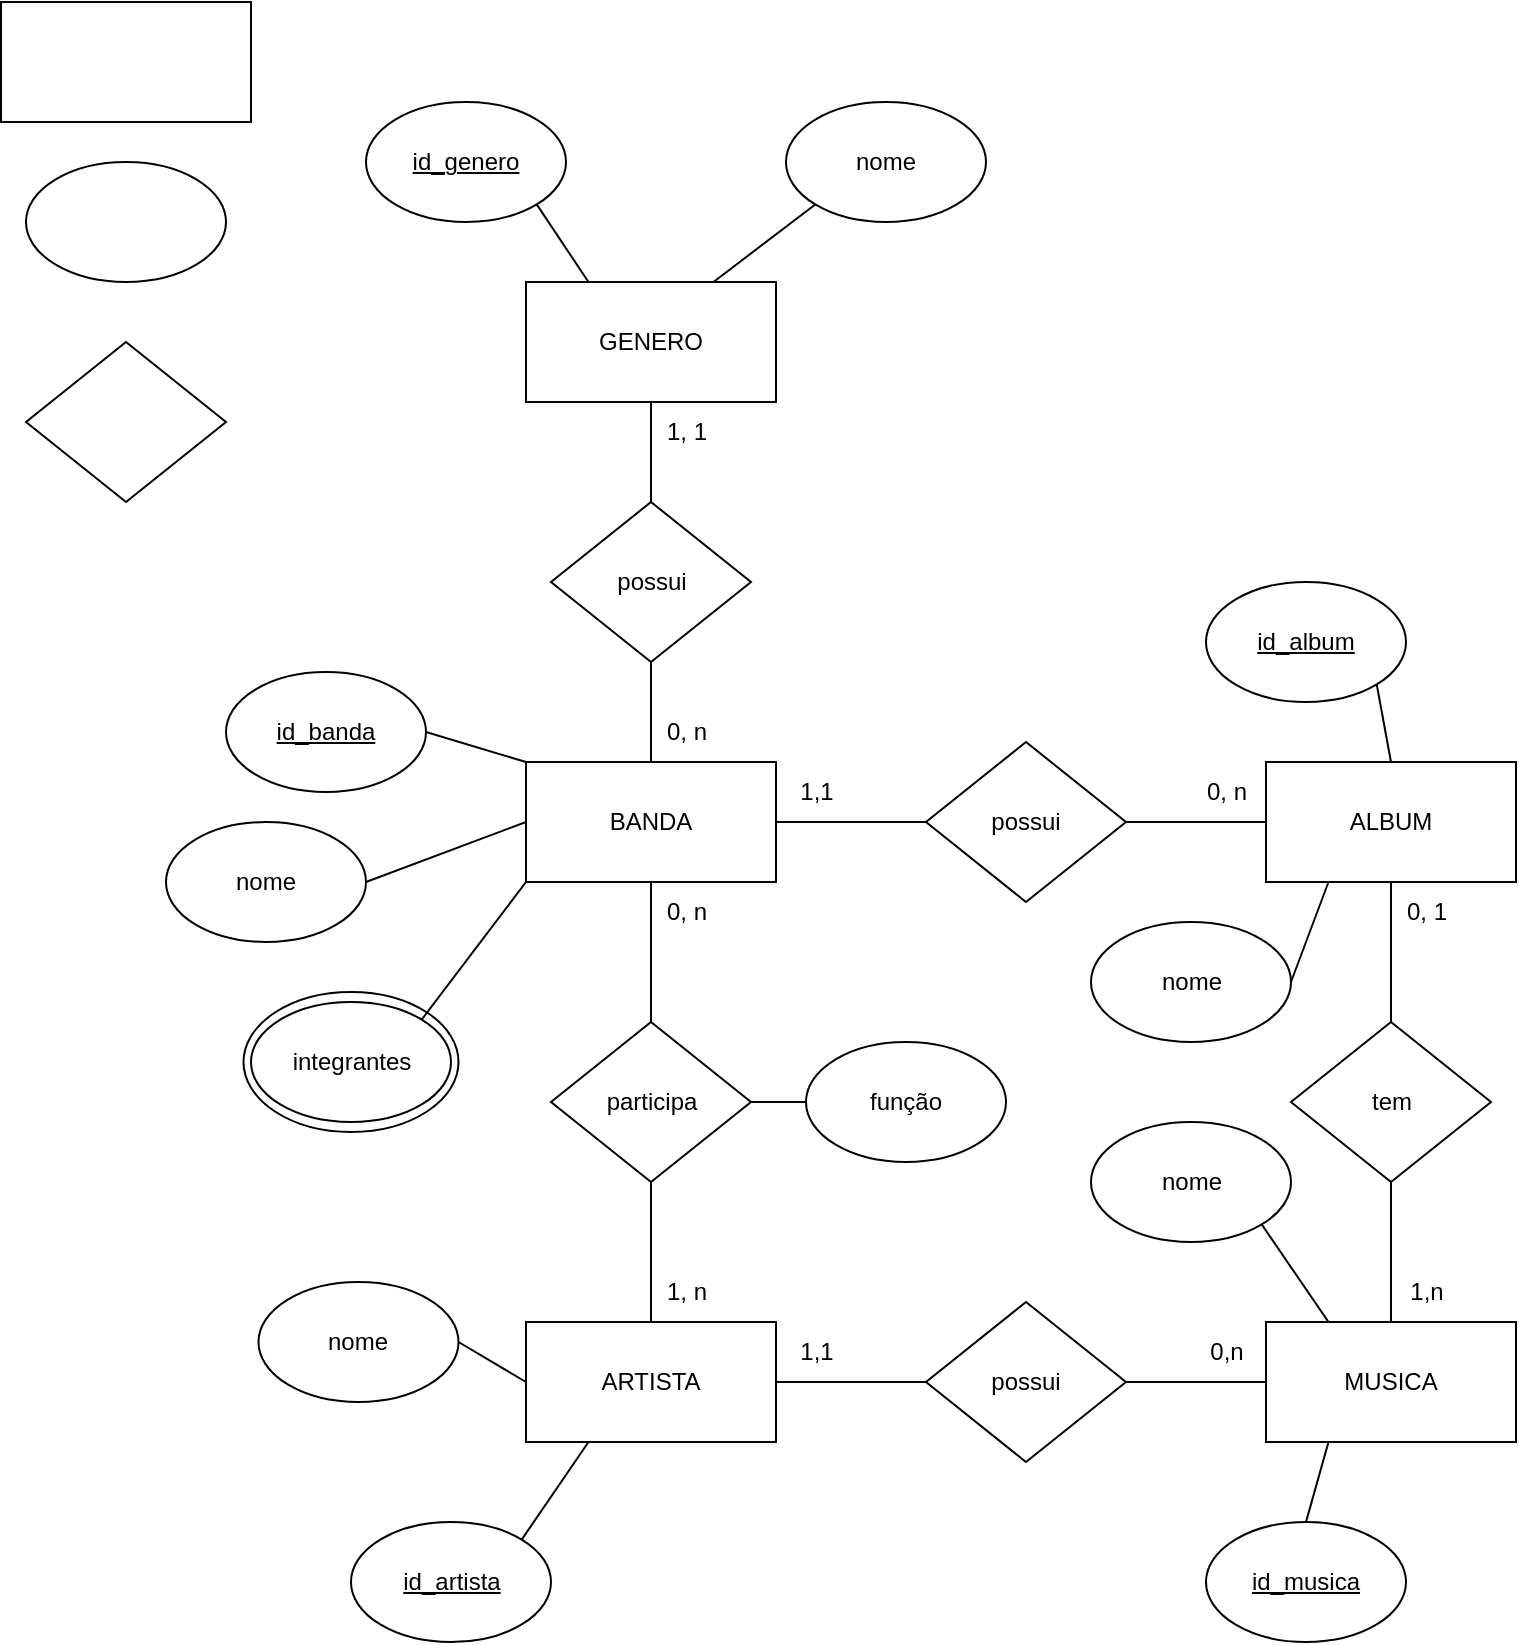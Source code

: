 <mxfile>
    <diagram id="6kznNTi5zumOa8jHoGP5" name="Page-1">
        <mxGraphModel dx="1600" dy="988" grid="1" gridSize="10" guides="1" tooltips="1" connect="1" arrows="1" fold="1" page="1" pageScale="1" pageWidth="850" pageHeight="1100" math="0" shadow="0">
            <root>
                <mxCell id="0"/>
                <mxCell id="1" parent="0"/>
                <mxCell id="50" value="integrantes" style="ellipse;whiteSpace=wrap;html=1;" vertex="1" parent="1">
                    <mxGeometry x="128.75" y="535" width="107.5" height="70" as="geometry"/>
                </mxCell>
                <mxCell id="2" value="" style="ellipse;whiteSpace=wrap;html=1;" vertex="1" parent="1">
                    <mxGeometry x="20" y="120" width="100" height="60" as="geometry"/>
                </mxCell>
                <mxCell id="3" value="" style="rounded=0;whiteSpace=wrap;html=1;" vertex="1" parent="1">
                    <mxGeometry x="7.5" y="40" width="125" height="60" as="geometry"/>
                </mxCell>
                <mxCell id="4" value="" style="rhombus;whiteSpace=wrap;html=1;" vertex="1" parent="1">
                    <mxGeometry x="20" y="210" width="100" height="80" as="geometry"/>
                </mxCell>
                <mxCell id="5" value="ALBUM" style="rounded=0;whiteSpace=wrap;html=1;" vertex="1" parent="1">
                    <mxGeometry x="640" y="420" width="125" height="60" as="geometry"/>
                </mxCell>
                <mxCell id="6" value="BANDA" style="rounded=0;whiteSpace=wrap;html=1;" vertex="1" parent="1">
                    <mxGeometry x="270" y="420" width="125" height="60" as="geometry"/>
                </mxCell>
                <mxCell id="7" value="ARTISTA" style="rounded=0;whiteSpace=wrap;html=1;" vertex="1" parent="1">
                    <mxGeometry x="270" y="700" width="125" height="60" as="geometry"/>
                </mxCell>
                <mxCell id="13" value="possui" style="rhombus;whiteSpace=wrap;html=1;" vertex="1" parent="1">
                    <mxGeometry x="470" y="410" width="100" height="80" as="geometry"/>
                </mxCell>
                <mxCell id="14" value="GENERO" style="rounded=0;whiteSpace=wrap;html=1;" vertex="1" parent="1">
                    <mxGeometry x="270" y="180" width="125" height="60" as="geometry"/>
                </mxCell>
                <mxCell id="16" value="participa" style="rhombus;whiteSpace=wrap;html=1;" vertex="1" parent="1">
                    <mxGeometry x="282.5" y="550" width="100" height="80" as="geometry"/>
                </mxCell>
                <mxCell id="17" value="tem" style="rhombus;whiteSpace=wrap;html=1;" vertex="1" parent="1">
                    <mxGeometry x="652.5" y="550" width="100" height="80" as="geometry"/>
                </mxCell>
                <mxCell id="18" value="MUSICA" style="rounded=0;whiteSpace=wrap;html=1;" vertex="1" parent="1">
                    <mxGeometry x="640" y="700" width="125" height="60" as="geometry"/>
                </mxCell>
                <mxCell id="19" value="possui" style="rhombus;whiteSpace=wrap;html=1;" vertex="1" parent="1">
                    <mxGeometry x="282.5" y="290" width="100" height="80" as="geometry"/>
                </mxCell>
                <mxCell id="20" value="possui" style="rhombus;whiteSpace=wrap;html=1;" vertex="1" parent="1">
                    <mxGeometry x="470" y="690" width="100" height="80" as="geometry"/>
                </mxCell>
                <mxCell id="21" value="" style="endArrow=none;html=1;entryX=0.5;entryY=1;entryDx=0;entryDy=0;exitX=0.5;exitY=0;exitDx=0;exitDy=0;" edge="1" parent="1" source="19" target="14">
                    <mxGeometry width="50" height="50" relative="1" as="geometry">
                        <mxPoint x="410" y="570" as="sourcePoint"/>
                        <mxPoint x="460" y="520" as="targetPoint"/>
                    </mxGeometry>
                </mxCell>
                <mxCell id="23" value="" style="endArrow=none;html=1;entryX=0.5;entryY=1;entryDx=0;entryDy=0;exitX=0.5;exitY=0;exitDx=0;exitDy=0;" edge="1" parent="1" source="6" target="19">
                    <mxGeometry width="50" height="50" relative="1" as="geometry">
                        <mxPoint x="342.5" y="290" as="sourcePoint"/>
                        <mxPoint x="342.5" y="250" as="targetPoint"/>
                    </mxGeometry>
                </mxCell>
                <mxCell id="24" value="" style="endArrow=none;html=1;entryX=0.5;entryY=1;entryDx=0;entryDy=0;exitX=0.5;exitY=0;exitDx=0;exitDy=0;" edge="1" parent="1" source="16" target="6">
                    <mxGeometry width="50" height="50" relative="1" as="geometry">
                        <mxPoint x="342.5" y="430" as="sourcePoint"/>
                        <mxPoint x="342.5" y="380" as="targetPoint"/>
                    </mxGeometry>
                </mxCell>
                <mxCell id="25" value="" style="endArrow=none;html=1;entryX=0.5;entryY=1;entryDx=0;entryDy=0;exitX=0.5;exitY=0;exitDx=0;exitDy=0;" edge="1" parent="1" source="7" target="16">
                    <mxGeometry width="50" height="50" relative="1" as="geometry">
                        <mxPoint x="342.5" y="560" as="sourcePoint"/>
                        <mxPoint x="342.5" y="490" as="targetPoint"/>
                    </mxGeometry>
                </mxCell>
                <mxCell id="26" value="" style="endArrow=none;html=1;entryX=0;entryY=0.5;entryDx=0;entryDy=0;exitX=1;exitY=0.5;exitDx=0;exitDy=0;" edge="1" parent="1" source="6" target="13">
                    <mxGeometry width="50" height="50" relative="1" as="geometry">
                        <mxPoint x="342.5" y="710" as="sourcePoint"/>
                        <mxPoint x="342.5" y="640" as="targetPoint"/>
                    </mxGeometry>
                </mxCell>
                <mxCell id="27" value="" style="endArrow=none;html=1;entryX=0;entryY=0.5;entryDx=0;entryDy=0;exitX=1;exitY=0.5;exitDx=0;exitDy=0;" edge="1" parent="1" source="13" target="5">
                    <mxGeometry width="50" height="50" relative="1" as="geometry">
                        <mxPoint x="405" y="460" as="sourcePoint"/>
                        <mxPoint x="470" y="460" as="targetPoint"/>
                    </mxGeometry>
                </mxCell>
                <mxCell id="28" value="" style="endArrow=none;html=1;entryX=0.5;entryY=1;entryDx=0;entryDy=0;exitX=0.5;exitY=0;exitDx=0;exitDy=0;" edge="1" parent="1" source="17" target="5">
                    <mxGeometry width="50" height="50" relative="1" as="geometry">
                        <mxPoint x="570" y="460" as="sourcePoint"/>
                        <mxPoint x="650" y="460" as="targetPoint"/>
                    </mxGeometry>
                </mxCell>
                <mxCell id="29" value="" style="endArrow=none;html=1;entryX=0.5;entryY=0;entryDx=0;entryDy=0;exitX=0.5;exitY=1;exitDx=0;exitDy=0;" edge="1" parent="1" source="17" target="18">
                    <mxGeometry width="50" height="50" relative="1" as="geometry">
                        <mxPoint x="712.5" y="560" as="sourcePoint"/>
                        <mxPoint x="712.5" y="490" as="targetPoint"/>
                    </mxGeometry>
                </mxCell>
                <mxCell id="30" value="" style="endArrow=none;html=1;entryX=0;entryY=0.5;entryDx=0;entryDy=0;exitX=1;exitY=0.5;exitDx=0;exitDy=0;" edge="1" parent="1" source="20" target="18">
                    <mxGeometry width="50" height="50" relative="1" as="geometry">
                        <mxPoint x="712.5" y="640" as="sourcePoint"/>
                        <mxPoint x="712.5" y="710" as="targetPoint"/>
                    </mxGeometry>
                </mxCell>
                <mxCell id="31" value="" style="endArrow=none;html=1;entryX=0;entryY=0.5;entryDx=0;entryDy=0;exitX=1;exitY=0.5;exitDx=0;exitDy=0;" edge="1" parent="1" source="7" target="20">
                    <mxGeometry width="50" height="50" relative="1" as="geometry">
                        <mxPoint x="570" y="740" as="sourcePoint"/>
                        <mxPoint x="650" y="740" as="targetPoint"/>
                    </mxGeometry>
                </mxCell>
                <mxCell id="33" value="1, 1" style="text;html=1;align=center;verticalAlign=middle;resizable=0;points=[];autosize=1;strokeColor=none;fillColor=none;" vertex="1" parent="1">
                    <mxGeometry x="330" y="240" width="40" height="30" as="geometry"/>
                </mxCell>
                <mxCell id="34" value="0, n" style="text;html=1;align=center;verticalAlign=middle;resizable=0;points=[];autosize=1;strokeColor=none;fillColor=none;" vertex="1" parent="1">
                    <mxGeometry x="330" y="390" width="40" height="30" as="geometry"/>
                </mxCell>
                <mxCell id="35" value="1, n" style="text;html=1;align=center;verticalAlign=middle;resizable=0;points=[];autosize=1;strokeColor=none;fillColor=none;" vertex="1" parent="1">
                    <mxGeometry x="330" y="670" width="40" height="30" as="geometry"/>
                </mxCell>
                <mxCell id="37" value="0, n" style="text;html=1;align=center;verticalAlign=middle;resizable=0;points=[];autosize=1;strokeColor=none;fillColor=none;" vertex="1" parent="1">
                    <mxGeometry x="330" y="480" width="40" height="30" as="geometry"/>
                </mxCell>
                <mxCell id="38" value="0, n" style="text;html=1;align=center;verticalAlign=middle;resizable=0;points=[];autosize=1;strokeColor=none;fillColor=none;" vertex="1" parent="1">
                    <mxGeometry x="600" y="420" width="40" height="30" as="geometry"/>
                </mxCell>
                <mxCell id="40" value="1,1" style="text;html=1;align=center;verticalAlign=middle;resizable=0;points=[];autosize=1;strokeColor=none;fillColor=none;" vertex="1" parent="1">
                    <mxGeometry x="395" y="420" width="40" height="30" as="geometry"/>
                </mxCell>
                <mxCell id="41" value="0,n" style="text;html=1;align=center;verticalAlign=middle;resizable=0;points=[];autosize=1;strokeColor=none;fillColor=none;" vertex="1" parent="1">
                    <mxGeometry x="600" y="700" width="40" height="30" as="geometry"/>
                </mxCell>
                <mxCell id="42" value="1,1" style="text;html=1;align=center;verticalAlign=middle;resizable=0;points=[];autosize=1;strokeColor=none;fillColor=none;" vertex="1" parent="1">
                    <mxGeometry x="395" y="700" width="40" height="30" as="geometry"/>
                </mxCell>
                <mxCell id="43" value="1,n" style="text;html=1;align=center;verticalAlign=middle;resizable=0;points=[];autosize=1;strokeColor=none;fillColor=none;" vertex="1" parent="1">
                    <mxGeometry x="700" y="670" width="40" height="30" as="geometry"/>
                </mxCell>
                <mxCell id="44" value="0, 1" style="text;html=1;align=center;verticalAlign=middle;resizable=0;points=[];autosize=1;strokeColor=none;fillColor=none;" vertex="1" parent="1">
                    <mxGeometry x="700" y="480" width="40" height="30" as="geometry"/>
                </mxCell>
                <mxCell id="45" value="&lt;u&gt;id_genero&lt;/u&gt;" style="ellipse;whiteSpace=wrap;html=1;" vertex="1" parent="1">
                    <mxGeometry x="190" y="90" width="100" height="60" as="geometry"/>
                </mxCell>
                <mxCell id="46" value="nome" style="ellipse;whiteSpace=wrap;html=1;" vertex="1" parent="1">
                    <mxGeometry x="400" y="90" width="100" height="60" as="geometry"/>
                </mxCell>
                <mxCell id="47" value="&lt;u&gt;id_banda&lt;/u&gt;" style="ellipse;whiteSpace=wrap;html=1;" vertex="1" parent="1">
                    <mxGeometry x="120" y="375" width="100" height="60" as="geometry"/>
                </mxCell>
                <mxCell id="48" value="nome" style="ellipse;whiteSpace=wrap;html=1;" vertex="1" parent="1">
                    <mxGeometry x="90" y="450" width="100" height="60" as="geometry"/>
                </mxCell>
                <mxCell id="49" value="integrantes" style="ellipse;whiteSpace=wrap;html=1;" vertex="1" parent="1">
                    <mxGeometry x="132.5" y="540" width="100" height="60" as="geometry"/>
                </mxCell>
                <mxCell id="51" value="" style="endArrow=none;html=1;entryX=1;entryY=1;entryDx=0;entryDy=0;exitX=0.25;exitY=0;exitDx=0;exitDy=0;" edge="1" parent="1" source="14" target="45">
                    <mxGeometry width="50" height="50" relative="1" as="geometry">
                        <mxPoint x="342.5" y="300" as="sourcePoint"/>
                        <mxPoint x="342.5" y="250" as="targetPoint"/>
                    </mxGeometry>
                </mxCell>
                <mxCell id="52" value="" style="endArrow=none;html=1;entryX=0;entryY=1;entryDx=0;entryDy=0;exitX=0.75;exitY=0;exitDx=0;exitDy=0;" edge="1" parent="1" source="14" target="46">
                    <mxGeometry width="50" height="50" relative="1" as="geometry">
                        <mxPoint x="311.25" y="190" as="sourcePoint"/>
                        <mxPoint x="285.355" y="151.213" as="targetPoint"/>
                    </mxGeometry>
                </mxCell>
                <mxCell id="53" value="" style="endArrow=none;html=1;entryX=0;entryY=0;entryDx=0;entryDy=0;exitX=1;exitY=0.5;exitDx=0;exitDy=0;" edge="1" parent="1" source="47" target="6">
                    <mxGeometry width="50" height="50" relative="1" as="geometry">
                        <mxPoint x="373.75" y="190" as="sourcePoint"/>
                        <mxPoint x="424.645" y="151.213" as="targetPoint"/>
                    </mxGeometry>
                </mxCell>
                <mxCell id="54" value="" style="endArrow=none;html=1;entryX=0;entryY=0.5;entryDx=0;entryDy=0;exitX=1;exitY=0.5;exitDx=0;exitDy=0;" edge="1" parent="1" source="48" target="6">
                    <mxGeometry width="50" height="50" relative="1" as="geometry">
                        <mxPoint x="230" y="415" as="sourcePoint"/>
                        <mxPoint x="280" y="430" as="targetPoint"/>
                    </mxGeometry>
                </mxCell>
                <mxCell id="55" value="" style="endArrow=none;html=1;entryX=0;entryY=1;entryDx=0;entryDy=0;exitX=1;exitY=0;exitDx=0;exitDy=0;" edge="1" parent="1" source="49" target="6">
                    <mxGeometry width="50" height="50" relative="1" as="geometry">
                        <mxPoint x="200" y="490" as="sourcePoint"/>
                        <mxPoint x="280" y="460" as="targetPoint"/>
                    </mxGeometry>
                </mxCell>
                <mxCell id="56" value="&lt;u&gt;id_album&lt;/u&gt;" style="ellipse;whiteSpace=wrap;html=1;" vertex="1" parent="1">
                    <mxGeometry x="610" y="330" width="100" height="60" as="geometry"/>
                </mxCell>
                <mxCell id="57" value="nome" style="ellipse;whiteSpace=wrap;html=1;" vertex="1" parent="1">
                    <mxGeometry x="552.5" y="500" width="100" height="60" as="geometry"/>
                </mxCell>
                <mxCell id="58" value="&lt;u&gt;id_musica&lt;/u&gt;" style="ellipse;whiteSpace=wrap;html=1;" vertex="1" parent="1">
                    <mxGeometry x="610" y="800" width="100" height="60" as="geometry"/>
                </mxCell>
                <mxCell id="59" value="nome" style="ellipse;whiteSpace=wrap;html=1;" vertex="1" parent="1">
                    <mxGeometry x="552.5" y="600" width="100" height="60" as="geometry"/>
                </mxCell>
                <mxCell id="60" value="&lt;u&gt;id_artista&lt;/u&gt;" style="ellipse;whiteSpace=wrap;html=1;" vertex="1" parent="1">
                    <mxGeometry x="182.5" y="800" width="100" height="60" as="geometry"/>
                </mxCell>
                <mxCell id="61" value="função" style="ellipse;whiteSpace=wrap;html=1;" vertex="1" parent="1">
                    <mxGeometry x="410" y="560" width="100" height="60" as="geometry"/>
                </mxCell>
                <mxCell id="62" value="" style="endArrow=none;html=1;entryX=1;entryY=0.5;entryDx=0;entryDy=0;exitX=0;exitY=0.5;exitDx=0;exitDy=0;" edge="1" parent="1" source="61" target="16">
                    <mxGeometry width="50" height="50" relative="1" as="geometry">
                        <mxPoint x="342.5" y="560" as="sourcePoint"/>
                        <mxPoint x="342.5" y="490" as="targetPoint"/>
                    </mxGeometry>
                </mxCell>
                <mxCell id="63" value="nome" style="ellipse;whiteSpace=wrap;html=1;" vertex="1" parent="1">
                    <mxGeometry x="136.25" y="680" width="100" height="60" as="geometry"/>
                </mxCell>
                <mxCell id="66" value="" style="endArrow=none;html=1;entryX=0;entryY=0.5;entryDx=0;entryDy=0;exitX=1;exitY=0.5;exitDx=0;exitDy=0;" edge="1" parent="1" source="63" target="7">
                    <mxGeometry width="50" height="50" relative="1" as="geometry">
                        <mxPoint x="227.855" y="558.787" as="sourcePoint"/>
                        <mxPoint x="280" y="490" as="targetPoint"/>
                    </mxGeometry>
                </mxCell>
                <mxCell id="67" value="" style="endArrow=none;html=1;entryX=0.25;entryY=1;entryDx=0;entryDy=0;exitX=1;exitY=0;exitDx=0;exitDy=0;" edge="1" parent="1" source="60" target="7">
                    <mxGeometry width="50" height="50" relative="1" as="geometry">
                        <mxPoint x="246.25" y="720" as="sourcePoint"/>
                        <mxPoint x="280" y="740" as="targetPoint"/>
                    </mxGeometry>
                </mxCell>
                <mxCell id="68" value="" style="endArrow=none;html=1;entryX=0.5;entryY=0;entryDx=0;entryDy=0;exitX=0.25;exitY=1;exitDx=0;exitDy=0;" edge="1" parent="1" source="18" target="58">
                    <mxGeometry width="50" height="50" relative="1" as="geometry">
                        <mxPoint x="277.855" y="818.787" as="sourcePoint"/>
                        <mxPoint x="311.25" y="770" as="targetPoint"/>
                    </mxGeometry>
                </mxCell>
                <mxCell id="69" value="" style="endArrow=none;html=1;entryX=0.25;entryY=0;entryDx=0;entryDy=0;exitX=1;exitY=1;exitDx=0;exitDy=0;" edge="1" parent="1" source="59" target="18">
                    <mxGeometry width="50" height="50" relative="1" as="geometry">
                        <mxPoint x="681.25" y="770" as="sourcePoint"/>
                        <mxPoint x="670" y="810" as="targetPoint"/>
                    </mxGeometry>
                </mxCell>
                <mxCell id="70" value="" style="endArrow=none;html=1;entryX=0.25;entryY=1;entryDx=0;entryDy=0;exitX=1;exitY=0.5;exitDx=0;exitDy=0;" edge="1" parent="1" source="57" target="5">
                    <mxGeometry width="50" height="50" relative="1" as="geometry">
                        <mxPoint x="647.855" y="661.213" as="sourcePoint"/>
                        <mxPoint x="681.25" y="710" as="targetPoint"/>
                    </mxGeometry>
                </mxCell>
                <mxCell id="71" value="" style="endArrow=none;html=1;entryX=1;entryY=1;entryDx=0;entryDy=0;exitX=0.5;exitY=0;exitDx=0;exitDy=0;" edge="1" parent="1" source="5" target="56">
                    <mxGeometry width="50" height="50" relative="1" as="geometry">
                        <mxPoint x="662.5" y="540" as="sourcePoint"/>
                        <mxPoint x="681.25" y="490" as="targetPoint"/>
                    </mxGeometry>
                </mxCell>
            </root>
        </mxGraphModel>
    </diagram>
</mxfile>